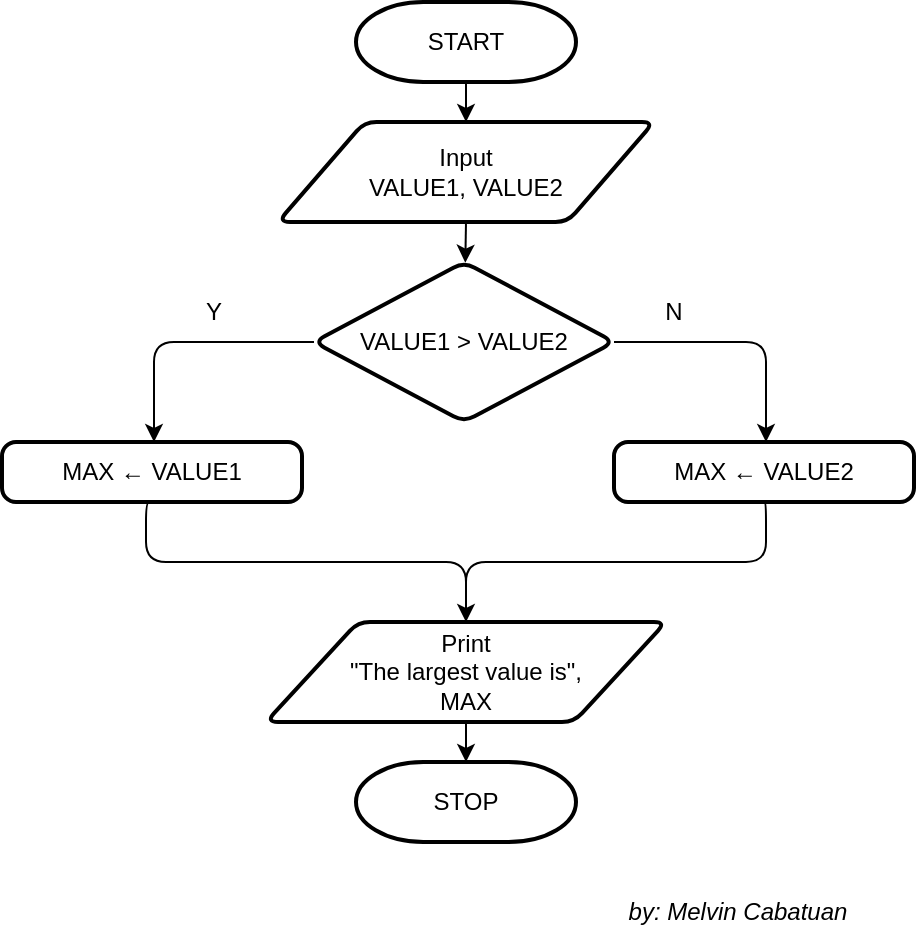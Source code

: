 <mxfile>
    <diagram id="MgrIQCeUYwjTC-97g14o" name="Page-1">
        <mxGraphModel dx="710" dy="1489" grid="1" gridSize="10" guides="1" tooltips="1" connect="1" arrows="1" fold="1" page="1" pageScale="1" pageWidth="850" pageHeight="1100" math="0" shadow="0">
            <root>
                <mxCell id="0"/>
                <mxCell id="1" parent="0"/>
                <mxCell id="4" style="edgeStyle=none;html=1;exitX=0.5;exitY=1;exitDx=0;exitDy=0;exitPerimeter=0;" edge="1" parent="1" source="2" target="3">
                    <mxGeometry relative="1" as="geometry"/>
                </mxCell>
                <mxCell id="2" value="START" style="strokeWidth=2;html=1;shape=mxgraph.flowchart.terminator;whiteSpace=wrap;" vertex="1" parent="1">
                    <mxGeometry x="344" y="-640" width="110" height="40" as="geometry"/>
                </mxCell>
                <mxCell id="14" style="edgeStyle=none;html=1;exitX=0.5;exitY=1;exitDx=0;exitDy=0;" edge="1" parent="1" source="3" target="5">
                    <mxGeometry relative="1" as="geometry"/>
                </mxCell>
                <mxCell id="3" value="Input&lt;br&gt;VALUE1, VALUE2" style="shape=parallelogram;html=1;strokeWidth=2;perimeter=parallelogramPerimeter;whiteSpace=wrap;rounded=1;arcSize=12;size=0.23;" vertex="1" parent="1">
                    <mxGeometry x="305" y="-580" width="188" height="50" as="geometry"/>
                </mxCell>
                <mxCell id="5" value="VALUE1 &amp;gt; VALUE2" style="rhombus;whiteSpace=wrap;html=1;verticalAlign=middle;strokeWidth=2;rounded=1;arcSize=12;" vertex="1" parent="1">
                    <mxGeometry x="323" y="-510" width="150" height="80" as="geometry"/>
                </mxCell>
                <mxCell id="8" value="" style="endArrow=classic;html=1;fontSize=12;edgeStyle=orthogonalEdgeStyle;" edge="1" parent="1" source="5">
                    <mxGeometry width="50" height="50" relative="1" as="geometry">
                        <mxPoint x="383" y="-440" as="sourcePoint"/>
                        <mxPoint x="549" y="-420" as="targetPoint"/>
                        <Array as="points">
                            <mxPoint x="549" y="-470"/>
                        </Array>
                    </mxGeometry>
                </mxCell>
                <mxCell id="9" value="" style="endArrow=classic;html=1;fontSize=12;edgeStyle=orthogonalEdgeStyle;exitX=0;exitY=0.5;exitDx=0;exitDy=0;" edge="1" parent="1" source="5" target="16">
                    <mxGeometry width="50" height="50" relative="1" as="geometry">
                        <mxPoint x="483" y="-460" as="sourcePoint"/>
                        <mxPoint x="243" y="-420" as="targetPoint"/>
                        <Array as="points">
                            <mxPoint x="243" y="-470"/>
                        </Array>
                    </mxGeometry>
                </mxCell>
                <mxCell id="10" value="N" style="text;html=1;strokeColor=none;fillColor=none;align=center;verticalAlign=middle;whiteSpace=wrap;rounded=0;fontSize=12;" vertex="1" parent="1">
                    <mxGeometry x="473" y="-500" width="60" height="30" as="geometry"/>
                </mxCell>
                <mxCell id="11" value="Y" style="text;html=1;strokeColor=none;fillColor=none;align=center;verticalAlign=middle;whiteSpace=wrap;rounded=0;fontSize=12;" vertex="1" parent="1">
                    <mxGeometry x="243" y="-500" width="60" height="30" as="geometry"/>
                </mxCell>
                <mxCell id="12" value="" style="endArrow=classic;html=1;fontSize=12;exitX=0.5;exitY=1;exitDx=0;exitDy=0;edgeStyle=orthogonalEdgeStyle;" edge="1" parent="1" source="17">
                    <mxGeometry width="50" height="50" relative="1" as="geometry">
                        <mxPoint x="549" y="-370" as="sourcePoint"/>
                        <mxPoint x="399" y="-320" as="targetPoint"/>
                        <Array as="points">
                            <mxPoint x="549" y="-390"/>
                            <mxPoint x="549" y="-360"/>
                            <mxPoint x="399" y="-360"/>
                        </Array>
                    </mxGeometry>
                </mxCell>
                <mxCell id="13" value="" style="endArrow=classic;html=1;fontSize=12;edgeStyle=orthogonalEdgeStyle;exitX=0.5;exitY=1;exitDx=0;exitDy=0;entryX=0.5;entryY=0;entryDx=0;entryDy=0;" edge="1" parent="1" source="16" target="18">
                    <mxGeometry width="50" height="50" relative="1" as="geometry">
                        <mxPoint x="238.508" y="-366.65" as="sourcePoint"/>
                        <mxPoint x="399" y="-320" as="targetPoint"/>
                        <Array as="points">
                            <mxPoint x="239" y="-390"/>
                            <mxPoint x="239" y="-360"/>
                            <mxPoint x="399" y="-360"/>
                        </Array>
                    </mxGeometry>
                </mxCell>
                <mxCell id="16" value="MAX ← VALUE1" style="rounded=1;whiteSpace=wrap;html=1;absoluteArcSize=1;arcSize=14;strokeWidth=2;" vertex="1" parent="1">
                    <mxGeometry x="167" y="-420" width="150" height="30" as="geometry"/>
                </mxCell>
                <mxCell id="17" value="MAX ← VALUE2" style="rounded=1;whiteSpace=wrap;html=1;absoluteArcSize=1;arcSize=14;strokeWidth=2;" vertex="1" parent="1">
                    <mxGeometry x="473" y="-420" width="150" height="30" as="geometry"/>
                </mxCell>
                <mxCell id="20" style="edgeStyle=none;html=1;entryX=0.5;entryY=0;entryDx=0;entryDy=0;entryPerimeter=0;" edge="1" parent="1" source="18" target="19">
                    <mxGeometry relative="1" as="geometry"/>
                </mxCell>
                <mxCell id="18" value="Print&lt;br&gt;&quot;The largest value is&quot;,&lt;br&gt;MAX" style="shape=parallelogram;html=1;strokeWidth=2;perimeter=parallelogramPerimeter;whiteSpace=wrap;rounded=1;arcSize=12;size=0.23;" vertex="1" parent="1">
                    <mxGeometry x="299" y="-330" width="200" height="50" as="geometry"/>
                </mxCell>
                <mxCell id="19" value="STOP" style="strokeWidth=2;html=1;shape=mxgraph.flowchart.terminator;whiteSpace=wrap;" vertex="1" parent="1">
                    <mxGeometry x="344" y="-260" width="110" height="40" as="geometry"/>
                </mxCell>
                <mxCell id="21" value="&lt;i&gt;by: Melvin Cabatuan&lt;/i&gt;" style="text;html=1;strokeColor=none;fillColor=none;align=center;verticalAlign=middle;whiteSpace=wrap;rounded=0;fontSize=12;" vertex="1" parent="1">
                    <mxGeometry x="460" y="-200" width="150" height="30" as="geometry"/>
                </mxCell>
            </root>
        </mxGraphModel>
    </diagram>
</mxfile>